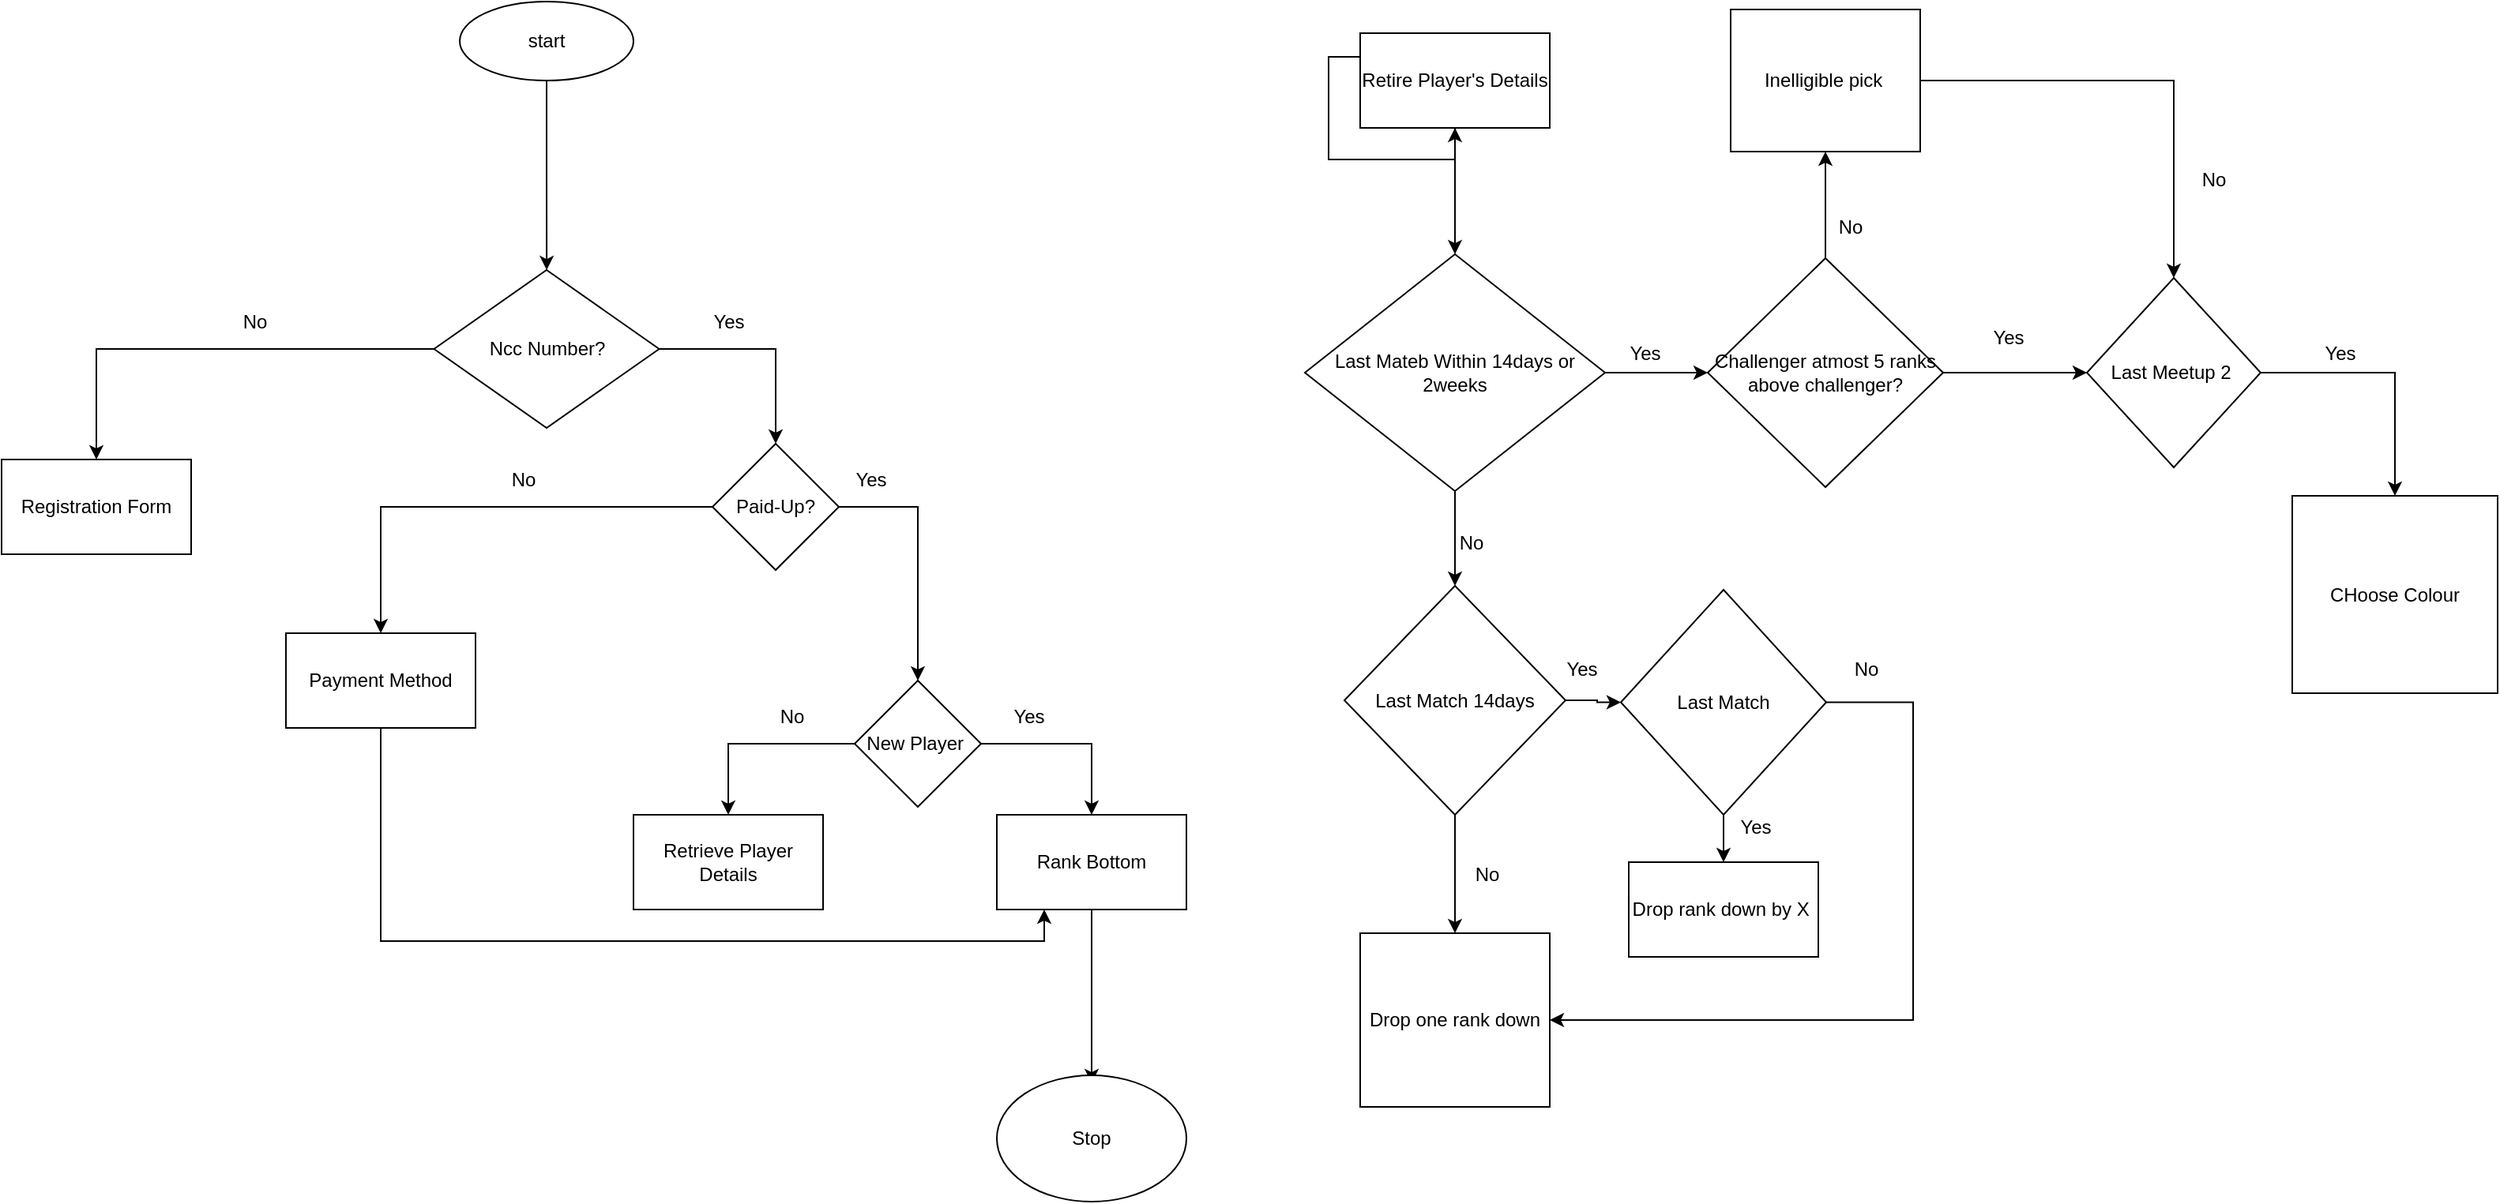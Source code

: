 <mxfile version="22.1.2" type="device">
  <diagram name="Page-1" id="6Bd57FOOTM8a8ig_WZmM">
    <mxGraphModel dx="1434" dy="873" grid="1" gridSize="10" guides="1" tooltips="1" connect="1" arrows="1" fold="1" page="1" pageScale="1" pageWidth="827" pageHeight="1169" math="0" shadow="0">
      <root>
        <mxCell id="0" />
        <mxCell id="1" parent="0" />
        <mxCell id="V7g2r37VTHkvX_BGkU2e-60" value="" style="edgeStyle=orthogonalEdgeStyle;rounded=0;orthogonalLoop=1;jettySize=auto;html=1;" parent="1" source="ochYMLCiZ2ASAATPkUc0-1" target="V7g2r37VTHkvX_BGkU2e-59" edge="1">
          <mxGeometry relative="1" as="geometry" />
        </mxCell>
        <mxCell id="ochYMLCiZ2ASAATPkUc0-1" value="start" style="ellipse;whiteSpace=wrap;html=1;" parent="1" vertex="1">
          <mxGeometry x="350" y="10" width="110" height="50" as="geometry" />
        </mxCell>
        <mxCell id="ochYMLCiZ2ASAATPkUc0-2" style="edgeStyle=orthogonalEdgeStyle;rounded=0;orthogonalLoop=1;jettySize=auto;html=1;exitX=0.5;exitY=1;exitDx=0;exitDy=0;" parent="1" source="ochYMLCiZ2ASAATPkUc0-1" target="ochYMLCiZ2ASAATPkUc0-1" edge="1">
          <mxGeometry relative="1" as="geometry" />
        </mxCell>
        <mxCell id="V7g2r37VTHkvX_BGkU2e-62" value="" style="edgeStyle=orthogonalEdgeStyle;rounded=0;orthogonalLoop=1;jettySize=auto;html=1;" parent="1" source="V7g2r37VTHkvX_BGkU2e-59" target="V7g2r37VTHkvX_BGkU2e-61" edge="1">
          <mxGeometry relative="1" as="geometry" />
        </mxCell>
        <mxCell id="V7g2r37VTHkvX_BGkU2e-64" value="" style="edgeStyle=orthogonalEdgeStyle;rounded=0;orthogonalLoop=1;jettySize=auto;html=1;" parent="1" source="V7g2r37VTHkvX_BGkU2e-59" target="V7g2r37VTHkvX_BGkU2e-63" edge="1">
          <mxGeometry relative="1" as="geometry" />
        </mxCell>
        <mxCell id="V7g2r37VTHkvX_BGkU2e-59" value="Ncc Number?" style="rhombus;whiteSpace=wrap;html=1;" parent="1" vertex="1">
          <mxGeometry x="333.75" y="180" width="142.5" height="100" as="geometry" />
        </mxCell>
        <mxCell id="V7g2r37VTHkvX_BGkU2e-61" value="Registration Form" style="whiteSpace=wrap;html=1;" parent="1" vertex="1">
          <mxGeometry x="60" y="300" width="120" height="60" as="geometry" />
        </mxCell>
        <mxCell id="V7g2r37VTHkvX_BGkU2e-66" value="" style="edgeStyle=orthogonalEdgeStyle;rounded=0;orthogonalLoop=1;jettySize=auto;html=1;" parent="1" source="V7g2r37VTHkvX_BGkU2e-63" target="V7g2r37VTHkvX_BGkU2e-65" edge="1">
          <mxGeometry relative="1" as="geometry" />
        </mxCell>
        <mxCell id="V7g2r37VTHkvX_BGkU2e-68" value="" style="edgeStyle=orthogonalEdgeStyle;rounded=0;orthogonalLoop=1;jettySize=auto;html=1;" parent="1" source="V7g2r37VTHkvX_BGkU2e-63" target="V7g2r37VTHkvX_BGkU2e-67" edge="1">
          <mxGeometry relative="1" as="geometry" />
        </mxCell>
        <mxCell id="V7g2r37VTHkvX_BGkU2e-63" value="Paid-Up?" style="rhombus;whiteSpace=wrap;html=1;" parent="1" vertex="1">
          <mxGeometry x="510" y="290" width="80" height="80" as="geometry" />
        </mxCell>
        <mxCell id="V7g2r37VTHkvX_BGkU2e-65" value="Payment Method" style="whiteSpace=wrap;html=1;" parent="1" vertex="1">
          <mxGeometry x="240" y="410" width="120" height="60" as="geometry" />
        </mxCell>
        <mxCell id="V7g2r37VTHkvX_BGkU2e-72" value="" style="edgeStyle=orthogonalEdgeStyle;rounded=0;orthogonalLoop=1;jettySize=auto;html=1;" parent="1" source="V7g2r37VTHkvX_BGkU2e-67" target="V7g2r37VTHkvX_BGkU2e-71" edge="1">
          <mxGeometry relative="1" as="geometry" />
        </mxCell>
        <mxCell id="V7g2r37VTHkvX_BGkU2e-78" value="" style="edgeStyle=orthogonalEdgeStyle;rounded=0;orthogonalLoop=1;jettySize=auto;html=1;" parent="1" source="V7g2r37VTHkvX_BGkU2e-67" target="V7g2r37VTHkvX_BGkU2e-77" edge="1">
          <mxGeometry relative="1" as="geometry" />
        </mxCell>
        <mxCell id="V7g2r37VTHkvX_BGkU2e-67" value="New Player&amp;nbsp;" style="rhombus;whiteSpace=wrap;html=1;" parent="1" vertex="1">
          <mxGeometry x="600" y="440" width="80" height="80" as="geometry" />
        </mxCell>
        <mxCell id="V7g2r37VTHkvX_BGkU2e-71" value="Retrieve Player Details" style="whiteSpace=wrap;html=1;" parent="1" vertex="1">
          <mxGeometry x="460" y="525" width="120" height="60" as="geometry" />
        </mxCell>
        <mxCell id="V7g2r37VTHkvX_BGkU2e-83" value="" style="edgeStyle=orthogonalEdgeStyle;rounded=0;orthogonalLoop=1;jettySize=auto;html=1;" parent="1" source="V7g2r37VTHkvX_BGkU2e-77" edge="1">
          <mxGeometry relative="1" as="geometry">
            <mxPoint x="750" y="695" as="targetPoint" />
          </mxGeometry>
        </mxCell>
        <mxCell id="V7g2r37VTHkvX_BGkU2e-77" value="Rank Bottom" style="whiteSpace=wrap;html=1;" parent="1" vertex="1">
          <mxGeometry x="690" y="525" width="120" height="60" as="geometry" />
        </mxCell>
        <mxCell id="V7g2r37VTHkvX_BGkU2e-81" style="edgeStyle=orthogonalEdgeStyle;rounded=0;orthogonalLoop=1;jettySize=auto;html=1;entryX=0.25;entryY=1;entryDx=0;entryDy=0;exitX=0.5;exitY=1;exitDx=0;exitDy=0;" parent="1" source="V7g2r37VTHkvX_BGkU2e-65" target="V7g2r37VTHkvX_BGkU2e-77" edge="1">
          <mxGeometry relative="1" as="geometry">
            <mxPoint x="640" y="560" as="targetPoint" />
            <mxPoint x="300" y="640" as="sourcePoint" />
          </mxGeometry>
        </mxCell>
        <mxCell id="V7g2r37VTHkvX_BGkU2e-84" value="Stop" style="ellipse;whiteSpace=wrap;html=1;" parent="1" vertex="1">
          <mxGeometry x="690" y="690" width="120" height="80" as="geometry" />
        </mxCell>
        <mxCell id="V7g2r37VTHkvX_BGkU2e-85" value="No" style="text;html=1;align=center;verticalAlign=middle;resizable=0;points=[];autosize=1;strokeColor=none;fillColor=none;" parent="1" vertex="1">
          <mxGeometry x="200" y="198" width="40" height="30" as="geometry" />
        </mxCell>
        <mxCell id="V7g2r37VTHkvX_BGkU2e-86" value="Yes" style="text;html=1;align=center;verticalAlign=middle;resizable=0;points=[];autosize=1;strokeColor=none;fillColor=none;" parent="1" vertex="1">
          <mxGeometry x="500" y="198" width="40" height="30" as="geometry" />
        </mxCell>
        <mxCell id="V7g2r37VTHkvX_BGkU2e-87" value="Yes" style="text;html=1;align=center;verticalAlign=middle;resizable=0;points=[];autosize=1;strokeColor=none;fillColor=none;" parent="1" vertex="1">
          <mxGeometry x="590" y="298" width="40" height="30" as="geometry" />
        </mxCell>
        <mxCell id="V7g2r37VTHkvX_BGkU2e-88" value="No" style="text;html=1;align=center;verticalAlign=middle;resizable=0;points=[];autosize=1;strokeColor=none;fillColor=none;" parent="1" vertex="1">
          <mxGeometry x="370" y="298" width="40" height="30" as="geometry" />
        </mxCell>
        <mxCell id="V7g2r37VTHkvX_BGkU2e-89" value="No" style="text;html=1;align=center;verticalAlign=middle;resizable=0;points=[];autosize=1;strokeColor=none;fillColor=none;" parent="1" vertex="1">
          <mxGeometry x="540" y="448" width="40" height="30" as="geometry" />
        </mxCell>
        <mxCell id="V7g2r37VTHkvX_BGkU2e-90" value="Yes" style="text;html=1;align=center;verticalAlign=middle;resizable=0;points=[];autosize=1;strokeColor=none;fillColor=none;" parent="1" vertex="1">
          <mxGeometry x="690" y="448" width="40" height="30" as="geometry" />
        </mxCell>
        <mxCell id="V7g2r37VTHkvX_BGkU2e-95" value="" style="edgeStyle=orthogonalEdgeStyle;rounded=0;orthogonalLoop=1;jettySize=auto;html=1;" parent="1" source="V7g2r37VTHkvX_BGkU2e-93" target="V7g2r37VTHkvX_BGkU2e-94" edge="1">
          <mxGeometry relative="1" as="geometry" />
        </mxCell>
        <mxCell id="V7g2r37VTHkvX_BGkU2e-93" value="Retire Player&#39;s Details" style="rounded=0;whiteSpace=wrap;html=1;" parent="1" vertex="1">
          <mxGeometry x="920" y="30" width="120" height="60" as="geometry" />
        </mxCell>
        <mxCell id="V7g2r37VTHkvX_BGkU2e-97" value="" style="edgeStyle=orthogonalEdgeStyle;rounded=0;orthogonalLoop=1;jettySize=auto;html=1;" parent="1" source="V7g2r37VTHkvX_BGkU2e-94" target="V7g2r37VTHkvX_BGkU2e-96" edge="1">
          <mxGeometry relative="1" as="geometry" />
        </mxCell>
        <mxCell id="V7g2r37VTHkvX_BGkU2e-107" value="" style="edgeStyle=orthogonalEdgeStyle;rounded=0;orthogonalLoop=1;jettySize=auto;html=1;" parent="1" source="V7g2r37VTHkvX_BGkU2e-94" target="V7g2r37VTHkvX_BGkU2e-106" edge="1">
          <mxGeometry relative="1" as="geometry" />
        </mxCell>
        <mxCell id="V7g2r37VTHkvX_BGkU2e-94" value="Last Mateb Within 14days or 2weeks" style="rhombus;whiteSpace=wrap;html=1;rounded=0;" parent="1" vertex="1">
          <mxGeometry x="885" y="170" width="190" height="150" as="geometry" />
        </mxCell>
        <mxCell id="V7g2r37VTHkvX_BGkU2e-99" value="" style="edgeStyle=orthogonalEdgeStyle;rounded=0;orthogonalLoop=1;jettySize=auto;html=1;" parent="1" source="V7g2r37VTHkvX_BGkU2e-96" target="V7g2r37VTHkvX_BGkU2e-98" edge="1">
          <mxGeometry relative="1" as="geometry" />
        </mxCell>
        <mxCell id="V7g2r37VTHkvX_BGkU2e-102" value="" style="edgeStyle=orthogonalEdgeStyle;rounded=0;orthogonalLoop=1;jettySize=auto;html=1;" parent="1" source="V7g2r37VTHkvX_BGkU2e-96" target="V7g2r37VTHkvX_BGkU2e-100" edge="1">
          <mxGeometry relative="1" as="geometry" />
        </mxCell>
        <mxCell id="V7g2r37VTHkvX_BGkU2e-96" value="Challenger atmost 5 ranks above challenger?" style="rhombus;whiteSpace=wrap;html=1;rounded=0;" parent="1" vertex="1">
          <mxGeometry x="1140" y="172.5" width="149" height="145" as="geometry" />
        </mxCell>
        <mxCell id="V7g2r37VTHkvX_BGkU2e-101" value="" style="edgeStyle=orthogonalEdgeStyle;rounded=0;orthogonalLoop=1;jettySize=auto;html=1;" parent="1" source="V7g2r37VTHkvX_BGkU2e-98" target="V7g2r37VTHkvX_BGkU2e-100" edge="1">
          <mxGeometry relative="1" as="geometry" />
        </mxCell>
        <mxCell id="V7g2r37VTHkvX_BGkU2e-98" value="Inelligible pick&amp;nbsp;" style="whiteSpace=wrap;html=1;rounded=0;" parent="1" vertex="1">
          <mxGeometry x="1154.5" y="15" width="120" height="90" as="geometry" />
        </mxCell>
        <mxCell id="V7g2r37VTHkvX_BGkU2e-104" value="" style="edgeStyle=orthogonalEdgeStyle;rounded=0;orthogonalLoop=1;jettySize=auto;html=1;" parent="1" source="V7g2r37VTHkvX_BGkU2e-100" target="V7g2r37VTHkvX_BGkU2e-103" edge="1">
          <mxGeometry relative="1" as="geometry" />
        </mxCell>
        <mxCell id="V7g2r37VTHkvX_BGkU2e-100" value="Last Meetup 2&amp;nbsp;" style="rhombus;whiteSpace=wrap;html=1;rounded=0;" parent="1" vertex="1">
          <mxGeometry x="1380" y="185" width="110" height="120" as="geometry" />
        </mxCell>
        <mxCell id="V7g2r37VTHkvX_BGkU2e-103" value="CHoose Colour" style="whiteSpace=wrap;html=1;rounded=0;" parent="1" vertex="1">
          <mxGeometry x="1510" y="323" width="130" height="125" as="geometry" />
        </mxCell>
        <mxCell id="V7g2r37VTHkvX_BGkU2e-109" value="" style="edgeStyle=orthogonalEdgeStyle;rounded=0;orthogonalLoop=1;jettySize=auto;html=1;" parent="1" source="V7g2r37VTHkvX_BGkU2e-106" target="V7g2r37VTHkvX_BGkU2e-108" edge="1">
          <mxGeometry relative="1" as="geometry" />
        </mxCell>
        <mxCell id="V7g2r37VTHkvX_BGkU2e-111" value="" style="edgeStyle=orthogonalEdgeStyle;rounded=0;orthogonalLoop=1;jettySize=auto;html=1;" parent="1" source="V7g2r37VTHkvX_BGkU2e-106" target="V7g2r37VTHkvX_BGkU2e-110" edge="1">
          <mxGeometry relative="1" as="geometry" />
        </mxCell>
        <mxCell id="V7g2r37VTHkvX_BGkU2e-106" value="Last Match 14days" style="rhombus;whiteSpace=wrap;html=1;rounded=0;" parent="1" vertex="1">
          <mxGeometry x="910" y="380" width="140" height="145" as="geometry" />
        </mxCell>
        <mxCell id="V7g2r37VTHkvX_BGkU2e-113" value="" style="edgeStyle=orthogonalEdgeStyle;rounded=0;orthogonalLoop=1;jettySize=auto;html=1;" parent="1" source="V7g2r37VTHkvX_BGkU2e-108" target="V7g2r37VTHkvX_BGkU2e-112" edge="1">
          <mxGeometry relative="1" as="geometry" />
        </mxCell>
        <mxCell id="V7g2r37VTHkvX_BGkU2e-108" value="Last Match" style="rhombus;whiteSpace=wrap;html=1;rounded=0;" parent="1" vertex="1">
          <mxGeometry x="1085" y="382.5" width="130" height="142.5" as="geometry" />
        </mxCell>
        <mxCell id="V7g2r37VTHkvX_BGkU2e-110" value="Drop one rank down" style="whiteSpace=wrap;html=1;rounded=0;" parent="1" vertex="1">
          <mxGeometry x="920" y="600" width="120" height="110" as="geometry" />
        </mxCell>
        <mxCell id="V7g2r37VTHkvX_BGkU2e-112" value="Drop rank down by X&amp;nbsp;" style="whiteSpace=wrap;html=1;rounded=0;" parent="1" vertex="1">
          <mxGeometry x="1090" y="555" width="120" height="60" as="geometry" />
        </mxCell>
        <mxCell id="V7g2r37VTHkvX_BGkU2e-120" style="edgeStyle=orthogonalEdgeStyle;rounded=0;orthogonalLoop=1;jettySize=auto;html=1;exitX=1;exitY=0.5;exitDx=0;exitDy=0;" parent="1" source="V7g2r37VTHkvX_BGkU2e-108" target="V7g2r37VTHkvX_BGkU2e-110" edge="1">
          <mxGeometry relative="1" as="geometry">
            <mxPoint x="1420" y="440" as="sourcePoint" />
            <Array as="points">
              <mxPoint x="1270" y="655" />
            </Array>
          </mxGeometry>
        </mxCell>
        <mxCell id="V7g2r37VTHkvX_BGkU2e-122" value="No" style="text;html=1;align=center;verticalAlign=middle;resizable=0;points=[];autosize=1;strokeColor=none;fillColor=none;" parent="1" vertex="1">
          <mxGeometry x="1220" y="418" width="40" height="30" as="geometry" />
        </mxCell>
        <mxCell id="V7g2r37VTHkvX_BGkU2e-123" value="Yes" style="text;html=1;align=center;verticalAlign=middle;resizable=0;points=[];autosize=1;strokeColor=none;fillColor=none;" parent="1" vertex="1">
          <mxGeometry x="1040" y="418" width="40" height="30" as="geometry" />
        </mxCell>
        <mxCell id="V7g2r37VTHkvX_BGkU2e-124" value="No" style="text;html=1;align=center;verticalAlign=middle;resizable=0;points=[];autosize=1;strokeColor=none;fillColor=none;" parent="1" vertex="1">
          <mxGeometry x="980" y="548" width="40" height="30" as="geometry" />
        </mxCell>
        <mxCell id="V7g2r37VTHkvX_BGkU2e-125" value="Yes" style="text;html=1;align=center;verticalAlign=middle;resizable=0;points=[];autosize=1;strokeColor=none;fillColor=none;" parent="1" vertex="1">
          <mxGeometry x="1150" y="518" width="40" height="30" as="geometry" />
        </mxCell>
        <mxCell id="V7g2r37VTHkvX_BGkU2e-126" value="No" style="text;html=1;align=center;verticalAlign=middle;resizable=0;points=[];autosize=1;strokeColor=none;fillColor=none;" parent="1" vertex="1">
          <mxGeometry x="970" y="338" width="40" height="30" as="geometry" />
        </mxCell>
        <mxCell id="V7g2r37VTHkvX_BGkU2e-127" value="Yes" style="text;html=1;align=center;verticalAlign=middle;resizable=0;points=[];autosize=1;strokeColor=none;fillColor=none;" parent="1" vertex="1">
          <mxGeometry x="1080" y="218" width="40" height="30" as="geometry" />
        </mxCell>
        <mxCell id="V7g2r37VTHkvX_BGkU2e-128" value="Yes" style="text;html=1;align=center;verticalAlign=middle;resizable=0;points=[];autosize=1;strokeColor=none;fillColor=none;" parent="1" vertex="1">
          <mxGeometry x="1310" y="208" width="40" height="30" as="geometry" />
        </mxCell>
        <mxCell id="V7g2r37VTHkvX_BGkU2e-129" value="Yes" style="text;html=1;align=center;verticalAlign=middle;resizable=0;points=[];autosize=1;strokeColor=none;fillColor=none;" parent="1" vertex="1">
          <mxGeometry x="1520" y="218" width="40" height="30" as="geometry" />
        </mxCell>
        <mxCell id="V7g2r37VTHkvX_BGkU2e-131" value="No" style="text;html=1;align=center;verticalAlign=middle;resizable=0;points=[];autosize=1;strokeColor=none;fillColor=none;" parent="1" vertex="1">
          <mxGeometry x="1440" y="108" width="40" height="30" as="geometry" />
        </mxCell>
        <mxCell id="V7g2r37VTHkvX_BGkU2e-132" value="No" style="text;html=1;align=center;verticalAlign=middle;resizable=0;points=[];autosize=1;strokeColor=none;fillColor=none;" parent="1" vertex="1">
          <mxGeometry x="1210" y="138" width="40" height="30" as="geometry" />
        </mxCell>
        <mxCell id="V7g2r37VTHkvX_BGkU2e-134" style="edgeStyle=orthogonalEdgeStyle;rounded=0;orthogonalLoop=1;jettySize=auto;html=1;exitX=0;exitY=0.25;exitDx=0;exitDy=0;" parent="1" source="V7g2r37VTHkvX_BGkU2e-93" target="V7g2r37VTHkvX_BGkU2e-93" edge="1">
          <mxGeometry relative="1" as="geometry" />
        </mxCell>
      </root>
    </mxGraphModel>
  </diagram>
</mxfile>
